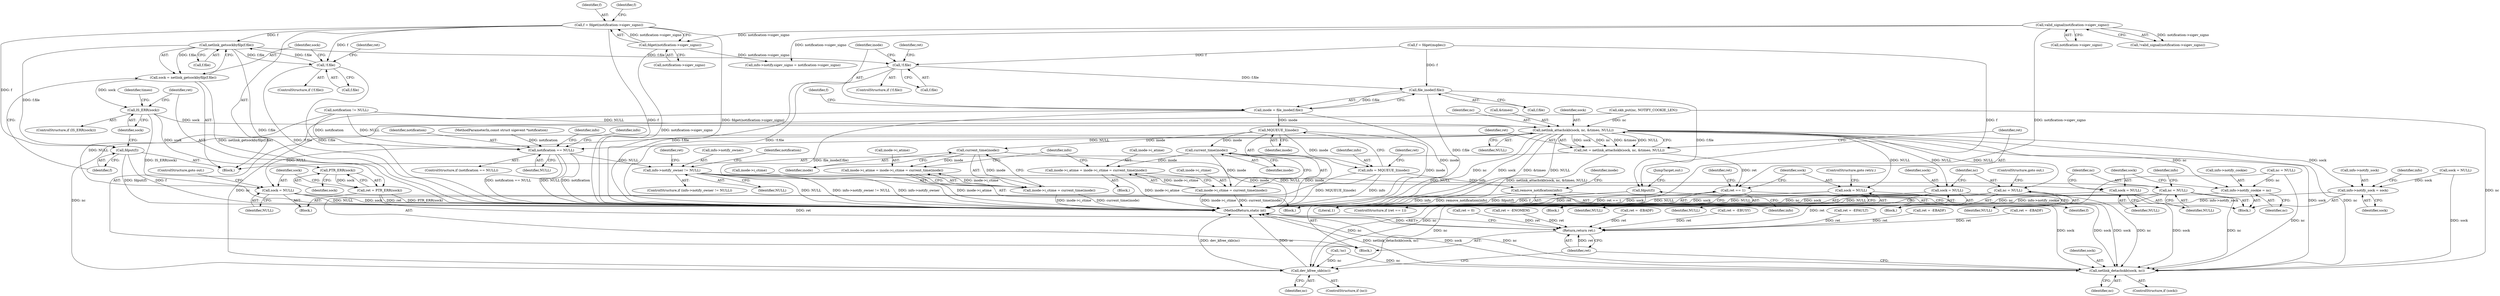 digraph "0_linux_f991af3daabaecff34684fd51fac80319d1baad1@API" {
"1000227" [label="(Call,netlink_getsockbyfilp(f.file))"];
"1000208" [label="(Call,f = fdget(notification->sigev_signo))"];
"1000210" [label="(Call,fdget(notification->sigev_signo))"];
"1000157" [label="(Call,valid_signal(notification->sigev_signo))"];
"1000215" [label="(Call,!f.file)"];
"1000227" [label="(Call,netlink_getsockbyfilp(f.file))"];
"1000225" [label="(Call,sock = netlink_getsockbyfilp(f.file))"];
"1000234" [label="(Call,IS_ERR(sock))"];
"1000239" [label="(Call,PTR_ERR(sock))"];
"1000237" [label="(Call,ret = PTR_ERR(sock))"];
"1000471" [label="(Return,return ret;)"];
"1000250" [label="(Call,netlink_attachskb(sock, nc, &timeo, NULL))"];
"1000241" [label="(Call,sock = NULL)"];
"1000463" [label="(Call,netlink_detachskb(sock, nc))"];
"1000248" [label="(Call,ret = netlink_attachskb(sock, nc, &timeo, NULL))"];
"1000257" [label="(Call,ret == 1)"];
"1000261" [label="(Call,sock = NULL)"];
"1000268" [label="(Call,sock = NULL)"];
"1000271" [label="(Call,nc = NULL)"];
"1000469" [label="(Call,dev_kfree_skb(nc))"];
"1000325" [label="(Call,notification == NULL)"];
"1000351" [label="(Call,info->notify_owner != NULL)"];
"1000388" [label="(Call,sock = NULL)"];
"1000391" [label="(Call,nc = NULL)"];
"1000378" [label="(Call,info->notify_sock = sock)"];
"1000383" [label="(Call,info->notify_cookie = nc)"];
"1000231" [label="(Call,fdput(f))"];
"1000280" [label="(Call,!f.file)"];
"1000292" [label="(Call,file_inode(f.file))"];
"1000290" [label="(Call,inode = file_inode(f.file))"];
"1000314" [label="(Call,MQUEUE_I(inode))"];
"1000312" [label="(Call,info = MQUEUE_I(inode))"];
"1000337" [label="(Call,remove_notification(info))"];
"1000347" [label="(Call,current_time(inode))"];
"1000339" [label="(Call,inode->i_atime = inode->i_ctime = current_time(inode))"];
"1000343" [label="(Call,inode->i_ctime = current_time(inode))"];
"1000450" [label="(Call,current_time(inode))"];
"1000442" [label="(Call,inode->i_atime = inode->i_ctime = current_time(inode))"];
"1000446" [label="(Call,inode->i_ctime = current_time(inode))"];
"1000458" [label="(Call,fdput(f))"];
"1000251" [label="(Identifier,sock)"];
"1000258" [label="(Identifier,ret)"];
"1000393" [label="(Identifier,NULL)"];
"1000397" [label="(Identifier,info)"];
"1000228" [label="(Call,f.file)"];
"1000403" [label="(Call,info->notify.sigev_signo = notification->sigev_signo)"];
"1000260" [label="(Block,)"];
"1000249" [label="(Identifier,ret)"];
"1000171" [label="(Block,)"];
"1000378" [label="(Call,info->notify_sock = sock)"];
"1000290" [label="(Call,inode = file_inode(f.file))"];
"1000220" [label="(Call,ret = -EBADF)"];
"1000340" [label="(Call,inode->i_atime)"];
"1000348" [label="(Identifier,inode)"];
"1000269" [label="(Identifier,sock)"];
"1000470" [label="(Identifier,nc)"];
"1000326" [label="(Identifier,notification)"];
"1000443" [label="(Call,inode->i_atime)"];
"1000307" [label="(Call,ret = -EBADF)"];
"1000263" [label="(Identifier,NULL)"];
"1000316" [label="(Call,ret = 0)"];
"1000313" [label="(Identifier,info)"];
"1000266" [label="(Identifier,ret)"];
"1000250" [label="(Call,netlink_attachskb(sock, nc, &timeo, NULL))"];
"1000350" [label="(ControlStructure,if (info->notify_owner != NULL))"];
"1000182" [label="(Call,ret = -ENOMEM)"];
"1000221" [label="(Identifier,ret)"];
"1000209" [label="(Identifier,f)"];
"1000208" [label="(Call,f = fdget(notification->sigev_signo))"];
"1000226" [label="(Identifier,sock)"];
"1000105" [label="(MethodParameterIn,const struct sigevent *notification)"];
"1000261" [label="(Call,sock = NULL)"];
"1000252" [label="(Identifier,nc)"];
"1000244" [label="(ControlStructure,goto out;)"];
"1000106" [label="(Block,)"];
"1000463" [label="(Call,netlink_detachskb(sock, nc))"];
"1000344" [label="(Call,inode->i_ctime)"];
"1000291" [label="(Identifier,inode)"];
"1000116" [label="(Call,nc = NULL)"];
"1000332" [label="(Identifier,info)"];
"1000285" [label="(Call,ret = -EBADF)"];
"1000238" [label="(Identifier,ret)"];
"1000384" [label="(Call,info->notify_cookie)"];
"1000271" [label="(Call,nc = NULL)"];
"1000392" [label="(Identifier,nc)"];
"1000255" [label="(Identifier,NULL)"];
"1000231" [label="(Call,fdput(f))"];
"1000472" [label="(Identifier,ret)"];
"1000447" [label="(Call,inode->i_ctime)"];
"1000215" [label="(Call,!f.file)"];
"1000338" [label="(Identifier,info)"];
"1000325" [label="(Call,notification == NULL)"];
"1000243" [label="(Identifier,NULL)"];
"1000355" [label="(Identifier,NULL)"];
"1000365" [label="(Identifier,notification)"];
"1000286" [label="(Identifier,ret)"];
"1000460" [label="(JumpTarget,out:)"];
"1000358" [label="(Identifier,ret)"];
"1000465" [label="(Identifier,nc)"];
"1000280" [label="(Call,!f.file)"];
"1000158" [label="(Call,notification->sigev_signo)"];
"1000293" [label="(Call,f.file)"];
"1000253" [label="(Call,&timeo)"];
"1000379" [label="(Call,info->notify_sock)"];
"1000264" [label="(ControlStructure,goto retry;)"];
"1000388" [label="(Call,sock = NULL)"];
"1000227" [label="(Call,netlink_getsockbyfilp(f.file))"];
"1000383" [label="(Call,info->notify_cookie = nc)"];
"1000464" [label="(Identifier,sock)"];
"1000469" [label="(Call,dev_kfree_skb(nc))"];
"1000387" [label="(Identifier,nc)"];
"1000317" [label="(Identifier,ret)"];
"1000270" [label="(Identifier,NULL)"];
"1000367" [label="(Block,)"];
"1000341" [label="(Identifier,inode)"];
"1000236" [label="(Block,)"];
"1000353" [label="(Identifier,info)"];
"1000459" [label="(Identifier,f)"];
"1000237" [label="(Call,ret = PTR_ERR(sock))"];
"1000390" [label="(Identifier,NULL)"];
"1000473" [label="(MethodReturn,static int)"];
"1000382" [label="(Identifier,sock)"];
"1000451" [label="(Identifier,inode)"];
"1000389" [label="(Identifier,sock)"];
"1000204" [label="(Call,skb_put(nc, NOTIFY_COOKIE_LEN))"];
"1000210" [label="(Call,fdget(notification->sigev_signo))"];
"1000352" [label="(Call,info->notify_owner)"];
"1000256" [label="(ControlStructure,if (ret == 1))"];
"1000156" [label="(Call,!valid_signal(notification->sigev_signo))"];
"1000351" [label="(Call,info->notify_owner != NULL)"];
"1000242" [label="(Identifier,sock)"];
"1000357" [label="(Call,ret = -EBUSY)"];
"1000235" [label="(Identifier,sock)"];
"1000461" [label="(ControlStructure,if (sock))"];
"1000199" [label="(Call,ret = -EFAULT)"];
"1000458" [label="(Call,fdput(f))"];
"1000234" [label="(Call,IS_ERR(sock))"];
"1000292" [label="(Call,file_inode(f.file))"];
"1000157" [label="(Call,valid_signal(notification->sigev_signo))"];
"1000232" [label="(Identifier,f)"];
"1000343" [label="(Call,inode->i_ctime = current_time(inode))"];
"1000324" [label="(ControlStructure,if (notification == NULL))"];
"1000262" [label="(Identifier,sock)"];
"1000246" [label="(Identifier,timeo)"];
"1000467" [label="(ControlStructure,if (nc))"];
"1000339" [label="(Call,inode->i_atime = inode->i_ctime = current_time(inode))"];
"1000233" [label="(ControlStructure,if (IS_ERR(sock)))"];
"1000267" [label="(Block,)"];
"1000273" [label="(Identifier,NULL)"];
"1000216" [label="(Call,f.file)"];
"1000442" [label="(Call,inode->i_atime = inode->i_ctime = current_time(inode))"];
"1000312" [label="(Call,info = MQUEUE_I(inode))"];
"1000315" [label="(Identifier,inode)"];
"1000179" [label="(Call,!nc)"];
"1000279" [label="(ControlStructure,if (!f.file))"];
"1000240" [label="(Identifier,sock)"];
"1000119" [label="(Call,sock = NULL)"];
"1000217" [label="(Identifier,f)"];
"1000450" [label="(Call,current_time(inode))"];
"1000471" [label="(Return,return ret;)"];
"1000268" [label="(Call,sock = NULL)"];
"1000275" [label="(Call,f = fdget(mqdes))"];
"1000257" [label="(Call,ret == 1)"];
"1000347" [label="(Call,current_time(inode))"];
"1000272" [label="(Identifier,nc)"];
"1000259" [label="(Literal,1)"];
"1000455" [label="(Identifier,info)"];
"1000336" [label="(Block,)"];
"1000225" [label="(Call,sock = netlink_getsockbyfilp(f.file))"];
"1000241" [label="(Call,sock = NULL)"];
"1000281" [label="(Call,f.file)"];
"1000391" [label="(Call,nc = NULL)"];
"1000301" [label="(Identifier,f)"];
"1000214" [label="(ControlStructure,if (!f.file))"];
"1000239" [label="(Call,PTR_ERR(sock))"];
"1000385" [label="(Identifier,info)"];
"1000446" [label="(Call,inode->i_ctime = current_time(inode))"];
"1000314" [label="(Call,MQUEUE_I(inode))"];
"1000123" [label="(Call,notification != NULL)"];
"1000337" [label="(Call,remove_notification(info))"];
"1000362" [label="(Block,)"];
"1000211" [label="(Call,notification->sigev_signo)"];
"1000248" [label="(Call,ret = netlink_attachskb(sock, nc, &timeo, NULL))"];
"1000327" [label="(Identifier,NULL)"];
"1000274" [label="(ControlStructure,goto out;)"];
"1000227" -> "1000225"  [label="AST: "];
"1000227" -> "1000228"  [label="CFG: "];
"1000228" -> "1000227"  [label="AST: "];
"1000225" -> "1000227"  [label="CFG: "];
"1000227" -> "1000473"  [label="DDG: f.file"];
"1000227" -> "1000215"  [label="DDG: f.file"];
"1000227" -> "1000225"  [label="DDG: f.file"];
"1000208" -> "1000227"  [label="DDG: f"];
"1000215" -> "1000227"  [label="DDG: f.file"];
"1000227" -> "1000231"  [label="DDG: f.file"];
"1000227" -> "1000280"  [label="DDG: f.file"];
"1000208" -> "1000171"  [label="AST: "];
"1000208" -> "1000210"  [label="CFG: "];
"1000209" -> "1000208"  [label="AST: "];
"1000210" -> "1000208"  [label="AST: "];
"1000217" -> "1000208"  [label="CFG: "];
"1000208" -> "1000473"  [label="DDG: f"];
"1000208" -> "1000473"  [label="DDG: fdget(notification->sigev_signo)"];
"1000210" -> "1000208"  [label="DDG: notification->sigev_signo"];
"1000208" -> "1000215"  [label="DDG: f"];
"1000208" -> "1000231"  [label="DDG: f"];
"1000210" -> "1000211"  [label="CFG: "];
"1000211" -> "1000210"  [label="AST: "];
"1000210" -> "1000473"  [label="DDG: notification->sigev_signo"];
"1000157" -> "1000210"  [label="DDG: notification->sigev_signo"];
"1000210" -> "1000403"  [label="DDG: notification->sigev_signo"];
"1000157" -> "1000156"  [label="AST: "];
"1000157" -> "1000158"  [label="CFG: "];
"1000158" -> "1000157"  [label="AST: "];
"1000156" -> "1000157"  [label="CFG: "];
"1000157" -> "1000473"  [label="DDG: notification->sigev_signo"];
"1000157" -> "1000156"  [label="DDG: notification->sigev_signo"];
"1000157" -> "1000403"  [label="DDG: notification->sigev_signo"];
"1000215" -> "1000214"  [label="AST: "];
"1000215" -> "1000216"  [label="CFG: "];
"1000216" -> "1000215"  [label="AST: "];
"1000221" -> "1000215"  [label="CFG: "];
"1000226" -> "1000215"  [label="CFG: "];
"1000215" -> "1000473"  [label="DDG: f.file"];
"1000215" -> "1000473"  [label="DDG: !f.file"];
"1000225" -> "1000171"  [label="AST: "];
"1000226" -> "1000225"  [label="AST: "];
"1000232" -> "1000225"  [label="CFG: "];
"1000225" -> "1000473"  [label="DDG: netlink_getsockbyfilp(f.file)"];
"1000225" -> "1000234"  [label="DDG: sock"];
"1000234" -> "1000233"  [label="AST: "];
"1000234" -> "1000235"  [label="CFG: "];
"1000235" -> "1000234"  [label="AST: "];
"1000238" -> "1000234"  [label="CFG: "];
"1000246" -> "1000234"  [label="CFG: "];
"1000234" -> "1000473"  [label="DDG: IS_ERR(sock)"];
"1000234" -> "1000239"  [label="DDG: sock"];
"1000234" -> "1000250"  [label="DDG: sock"];
"1000239" -> "1000237"  [label="AST: "];
"1000239" -> "1000240"  [label="CFG: "];
"1000240" -> "1000239"  [label="AST: "];
"1000237" -> "1000239"  [label="CFG: "];
"1000239" -> "1000237"  [label="DDG: sock"];
"1000237" -> "1000236"  [label="AST: "];
"1000238" -> "1000237"  [label="AST: "];
"1000242" -> "1000237"  [label="CFG: "];
"1000237" -> "1000473"  [label="DDG: PTR_ERR(sock)"];
"1000237" -> "1000473"  [label="DDG: ret"];
"1000237" -> "1000471"  [label="DDG: ret"];
"1000471" -> "1000106"  [label="AST: "];
"1000471" -> "1000472"  [label="CFG: "];
"1000472" -> "1000471"  [label="AST: "];
"1000473" -> "1000471"  [label="CFG: "];
"1000471" -> "1000473"  [label="DDG: <RET>"];
"1000472" -> "1000471"  [label="DDG: ret"];
"1000285" -> "1000471"  [label="DDG: ret"];
"1000220" -> "1000471"  [label="DDG: ret"];
"1000199" -> "1000471"  [label="DDG: ret"];
"1000257" -> "1000471"  [label="DDG: ret"];
"1000357" -> "1000471"  [label="DDG: ret"];
"1000307" -> "1000471"  [label="DDG: ret"];
"1000182" -> "1000471"  [label="DDG: ret"];
"1000316" -> "1000471"  [label="DDG: ret"];
"1000250" -> "1000248"  [label="AST: "];
"1000250" -> "1000255"  [label="CFG: "];
"1000251" -> "1000250"  [label="AST: "];
"1000252" -> "1000250"  [label="AST: "];
"1000253" -> "1000250"  [label="AST: "];
"1000255" -> "1000250"  [label="AST: "];
"1000248" -> "1000250"  [label="CFG: "];
"1000250" -> "1000473"  [label="DDG: sock"];
"1000250" -> "1000473"  [label="DDG: &timeo"];
"1000250" -> "1000473"  [label="DDG: NULL"];
"1000250" -> "1000473"  [label="DDG: nc"];
"1000250" -> "1000241"  [label="DDG: NULL"];
"1000250" -> "1000248"  [label="DDG: sock"];
"1000250" -> "1000248"  [label="DDG: nc"];
"1000250" -> "1000248"  [label="DDG: &timeo"];
"1000250" -> "1000248"  [label="DDG: NULL"];
"1000204" -> "1000250"  [label="DDG: nc"];
"1000123" -> "1000250"  [label="DDG: NULL"];
"1000250" -> "1000261"  [label="DDG: NULL"];
"1000250" -> "1000268"  [label="DDG: NULL"];
"1000250" -> "1000271"  [label="DDG: NULL"];
"1000250" -> "1000325"  [label="DDG: NULL"];
"1000250" -> "1000378"  [label="DDG: sock"];
"1000250" -> "1000383"  [label="DDG: nc"];
"1000250" -> "1000463"  [label="DDG: sock"];
"1000250" -> "1000463"  [label="DDG: nc"];
"1000250" -> "1000469"  [label="DDG: nc"];
"1000241" -> "1000236"  [label="AST: "];
"1000241" -> "1000243"  [label="CFG: "];
"1000242" -> "1000241"  [label="AST: "];
"1000243" -> "1000241"  [label="AST: "];
"1000244" -> "1000241"  [label="CFG: "];
"1000241" -> "1000473"  [label="DDG: sock"];
"1000241" -> "1000473"  [label="DDG: NULL"];
"1000123" -> "1000241"  [label="DDG: NULL"];
"1000241" -> "1000463"  [label="DDG: sock"];
"1000463" -> "1000461"  [label="AST: "];
"1000463" -> "1000465"  [label="CFG: "];
"1000464" -> "1000463"  [label="AST: "];
"1000465" -> "1000463"  [label="AST: "];
"1000472" -> "1000463"  [label="CFG: "];
"1000463" -> "1000473"  [label="DDG: nc"];
"1000463" -> "1000473"  [label="DDG: netlink_detachskb(sock, nc)"];
"1000463" -> "1000473"  [label="DDG: sock"];
"1000388" -> "1000463"  [label="DDG: sock"];
"1000268" -> "1000463"  [label="DDG: sock"];
"1000261" -> "1000463"  [label="DDG: sock"];
"1000119" -> "1000463"  [label="DDG: sock"];
"1000116" -> "1000463"  [label="DDG: nc"];
"1000391" -> "1000463"  [label="DDG: nc"];
"1000179" -> "1000463"  [label="DDG: nc"];
"1000271" -> "1000463"  [label="DDG: nc"];
"1000204" -> "1000463"  [label="DDG: nc"];
"1000248" -> "1000171"  [label="AST: "];
"1000249" -> "1000248"  [label="AST: "];
"1000258" -> "1000248"  [label="CFG: "];
"1000248" -> "1000473"  [label="DDG: netlink_attachskb(sock, nc, &timeo, NULL)"];
"1000248" -> "1000257"  [label="DDG: ret"];
"1000257" -> "1000256"  [label="AST: "];
"1000257" -> "1000259"  [label="CFG: "];
"1000258" -> "1000257"  [label="AST: "];
"1000259" -> "1000257"  [label="AST: "];
"1000262" -> "1000257"  [label="CFG: "];
"1000266" -> "1000257"  [label="CFG: "];
"1000257" -> "1000473"  [label="DDG: ret"];
"1000257" -> "1000473"  [label="DDG: ret == 1"];
"1000261" -> "1000260"  [label="AST: "];
"1000261" -> "1000263"  [label="CFG: "];
"1000262" -> "1000261"  [label="AST: "];
"1000263" -> "1000261"  [label="AST: "];
"1000264" -> "1000261"  [label="CFG: "];
"1000261" -> "1000473"  [label="DDG: NULL"];
"1000261" -> "1000473"  [label="DDG: sock"];
"1000268" -> "1000267"  [label="AST: "];
"1000268" -> "1000270"  [label="CFG: "];
"1000269" -> "1000268"  [label="AST: "];
"1000270" -> "1000268"  [label="AST: "];
"1000272" -> "1000268"  [label="CFG: "];
"1000268" -> "1000473"  [label="DDG: sock"];
"1000271" -> "1000267"  [label="AST: "];
"1000271" -> "1000273"  [label="CFG: "];
"1000272" -> "1000271"  [label="AST: "];
"1000273" -> "1000271"  [label="AST: "];
"1000274" -> "1000271"  [label="CFG: "];
"1000271" -> "1000473"  [label="DDG: NULL"];
"1000271" -> "1000473"  [label="DDG: nc"];
"1000271" -> "1000469"  [label="DDG: nc"];
"1000469" -> "1000467"  [label="AST: "];
"1000469" -> "1000470"  [label="CFG: "];
"1000470" -> "1000469"  [label="AST: "];
"1000472" -> "1000469"  [label="CFG: "];
"1000469" -> "1000473"  [label="DDG: dev_kfree_skb(nc)"];
"1000469" -> "1000473"  [label="DDG: nc"];
"1000116" -> "1000469"  [label="DDG: nc"];
"1000391" -> "1000469"  [label="DDG: nc"];
"1000179" -> "1000469"  [label="DDG: nc"];
"1000204" -> "1000469"  [label="DDG: nc"];
"1000325" -> "1000324"  [label="AST: "];
"1000325" -> "1000327"  [label="CFG: "];
"1000326" -> "1000325"  [label="AST: "];
"1000327" -> "1000325"  [label="AST: "];
"1000332" -> "1000325"  [label="CFG: "];
"1000353" -> "1000325"  [label="CFG: "];
"1000325" -> "1000473"  [label="DDG: notification"];
"1000325" -> "1000473"  [label="DDG: notification == NULL"];
"1000325" -> "1000473"  [label="DDG: NULL"];
"1000123" -> "1000325"  [label="DDG: notification"];
"1000123" -> "1000325"  [label="DDG: NULL"];
"1000105" -> "1000325"  [label="DDG: notification"];
"1000325" -> "1000351"  [label="DDG: NULL"];
"1000351" -> "1000350"  [label="AST: "];
"1000351" -> "1000355"  [label="CFG: "];
"1000352" -> "1000351"  [label="AST: "];
"1000355" -> "1000351"  [label="AST: "];
"1000358" -> "1000351"  [label="CFG: "];
"1000365" -> "1000351"  [label="CFG: "];
"1000351" -> "1000473"  [label="DDG: info->notify_owner != NULL"];
"1000351" -> "1000473"  [label="DDG: info->notify_owner"];
"1000351" -> "1000473"  [label="DDG: NULL"];
"1000351" -> "1000388"  [label="DDG: NULL"];
"1000351" -> "1000391"  [label="DDG: NULL"];
"1000388" -> "1000367"  [label="AST: "];
"1000388" -> "1000390"  [label="CFG: "];
"1000389" -> "1000388"  [label="AST: "];
"1000390" -> "1000388"  [label="AST: "];
"1000392" -> "1000388"  [label="CFG: "];
"1000388" -> "1000473"  [label="DDG: sock"];
"1000391" -> "1000367"  [label="AST: "];
"1000391" -> "1000393"  [label="CFG: "];
"1000392" -> "1000391"  [label="AST: "];
"1000393" -> "1000391"  [label="AST: "];
"1000397" -> "1000391"  [label="CFG: "];
"1000391" -> "1000473"  [label="DDG: nc"];
"1000391" -> "1000473"  [label="DDG: NULL"];
"1000378" -> "1000367"  [label="AST: "];
"1000378" -> "1000382"  [label="CFG: "];
"1000379" -> "1000378"  [label="AST: "];
"1000382" -> "1000378"  [label="AST: "];
"1000385" -> "1000378"  [label="CFG: "];
"1000378" -> "1000473"  [label="DDG: info->notify_sock"];
"1000119" -> "1000378"  [label="DDG: sock"];
"1000383" -> "1000367"  [label="AST: "];
"1000383" -> "1000387"  [label="CFG: "];
"1000384" -> "1000383"  [label="AST: "];
"1000387" -> "1000383"  [label="AST: "];
"1000389" -> "1000383"  [label="CFG: "];
"1000383" -> "1000473"  [label="DDG: info->notify_cookie"];
"1000116" -> "1000383"  [label="DDG: nc"];
"1000231" -> "1000171"  [label="AST: "];
"1000231" -> "1000232"  [label="CFG: "];
"1000232" -> "1000231"  [label="AST: "];
"1000235" -> "1000231"  [label="CFG: "];
"1000231" -> "1000473"  [label="DDG: fdput(f)"];
"1000231" -> "1000473"  [label="DDG: f"];
"1000280" -> "1000279"  [label="AST: "];
"1000280" -> "1000281"  [label="CFG: "];
"1000281" -> "1000280"  [label="AST: "];
"1000286" -> "1000280"  [label="CFG: "];
"1000291" -> "1000280"  [label="CFG: "];
"1000280" -> "1000473"  [label="DDG: !f.file"];
"1000280" -> "1000473"  [label="DDG: f.file"];
"1000275" -> "1000280"  [label="DDG: f"];
"1000280" -> "1000292"  [label="DDG: f.file"];
"1000292" -> "1000290"  [label="AST: "];
"1000292" -> "1000293"  [label="CFG: "];
"1000293" -> "1000292"  [label="AST: "];
"1000290" -> "1000292"  [label="CFG: "];
"1000292" -> "1000473"  [label="DDG: f.file"];
"1000292" -> "1000290"  [label="DDG: f.file"];
"1000275" -> "1000292"  [label="DDG: f"];
"1000292" -> "1000458"  [label="DDG: f.file"];
"1000290" -> "1000106"  [label="AST: "];
"1000291" -> "1000290"  [label="AST: "];
"1000301" -> "1000290"  [label="CFG: "];
"1000290" -> "1000473"  [label="DDG: inode"];
"1000290" -> "1000473"  [label="DDG: file_inode(f.file)"];
"1000290" -> "1000314"  [label="DDG: inode"];
"1000314" -> "1000312"  [label="AST: "];
"1000314" -> "1000315"  [label="CFG: "];
"1000315" -> "1000314"  [label="AST: "];
"1000312" -> "1000314"  [label="CFG: "];
"1000314" -> "1000473"  [label="DDG: inode"];
"1000314" -> "1000312"  [label="DDG: inode"];
"1000314" -> "1000347"  [label="DDG: inode"];
"1000314" -> "1000450"  [label="DDG: inode"];
"1000312" -> "1000106"  [label="AST: "];
"1000313" -> "1000312"  [label="AST: "];
"1000317" -> "1000312"  [label="CFG: "];
"1000312" -> "1000473"  [label="DDG: info"];
"1000312" -> "1000473"  [label="DDG: MQUEUE_I(inode)"];
"1000312" -> "1000337"  [label="DDG: info"];
"1000337" -> "1000336"  [label="AST: "];
"1000337" -> "1000338"  [label="CFG: "];
"1000338" -> "1000337"  [label="AST: "];
"1000341" -> "1000337"  [label="CFG: "];
"1000337" -> "1000473"  [label="DDG: info"];
"1000337" -> "1000473"  [label="DDG: remove_notification(info)"];
"1000347" -> "1000343"  [label="AST: "];
"1000347" -> "1000348"  [label="CFG: "];
"1000348" -> "1000347"  [label="AST: "];
"1000343" -> "1000347"  [label="CFG: "];
"1000347" -> "1000473"  [label="DDG: inode"];
"1000347" -> "1000339"  [label="DDG: inode"];
"1000347" -> "1000343"  [label="DDG: inode"];
"1000339" -> "1000336"  [label="AST: "];
"1000339" -> "1000343"  [label="CFG: "];
"1000340" -> "1000339"  [label="AST: "];
"1000343" -> "1000339"  [label="AST: "];
"1000455" -> "1000339"  [label="CFG: "];
"1000339" -> "1000473"  [label="DDG: inode->i_atime"];
"1000343" -> "1000339"  [label="DDG: inode->i_ctime"];
"1000344" -> "1000343"  [label="AST: "];
"1000343" -> "1000473"  [label="DDG: inode->i_ctime"];
"1000343" -> "1000473"  [label="DDG: current_time(inode)"];
"1000450" -> "1000446"  [label="AST: "];
"1000450" -> "1000451"  [label="CFG: "];
"1000451" -> "1000450"  [label="AST: "];
"1000446" -> "1000450"  [label="CFG: "];
"1000450" -> "1000473"  [label="DDG: inode"];
"1000450" -> "1000442"  [label="DDG: inode"];
"1000450" -> "1000446"  [label="DDG: inode"];
"1000442" -> "1000362"  [label="AST: "];
"1000442" -> "1000446"  [label="CFG: "];
"1000443" -> "1000442"  [label="AST: "];
"1000446" -> "1000442"  [label="AST: "];
"1000455" -> "1000442"  [label="CFG: "];
"1000442" -> "1000473"  [label="DDG: inode->i_atime"];
"1000446" -> "1000442"  [label="DDG: inode->i_ctime"];
"1000447" -> "1000446"  [label="AST: "];
"1000446" -> "1000473"  [label="DDG: current_time(inode)"];
"1000446" -> "1000473"  [label="DDG: inode->i_ctime"];
"1000458" -> "1000106"  [label="AST: "];
"1000458" -> "1000459"  [label="CFG: "];
"1000459" -> "1000458"  [label="AST: "];
"1000460" -> "1000458"  [label="CFG: "];
"1000458" -> "1000473"  [label="DDG: f"];
"1000458" -> "1000473"  [label="DDG: fdput(f)"];
"1000275" -> "1000458"  [label="DDG: f"];
}
